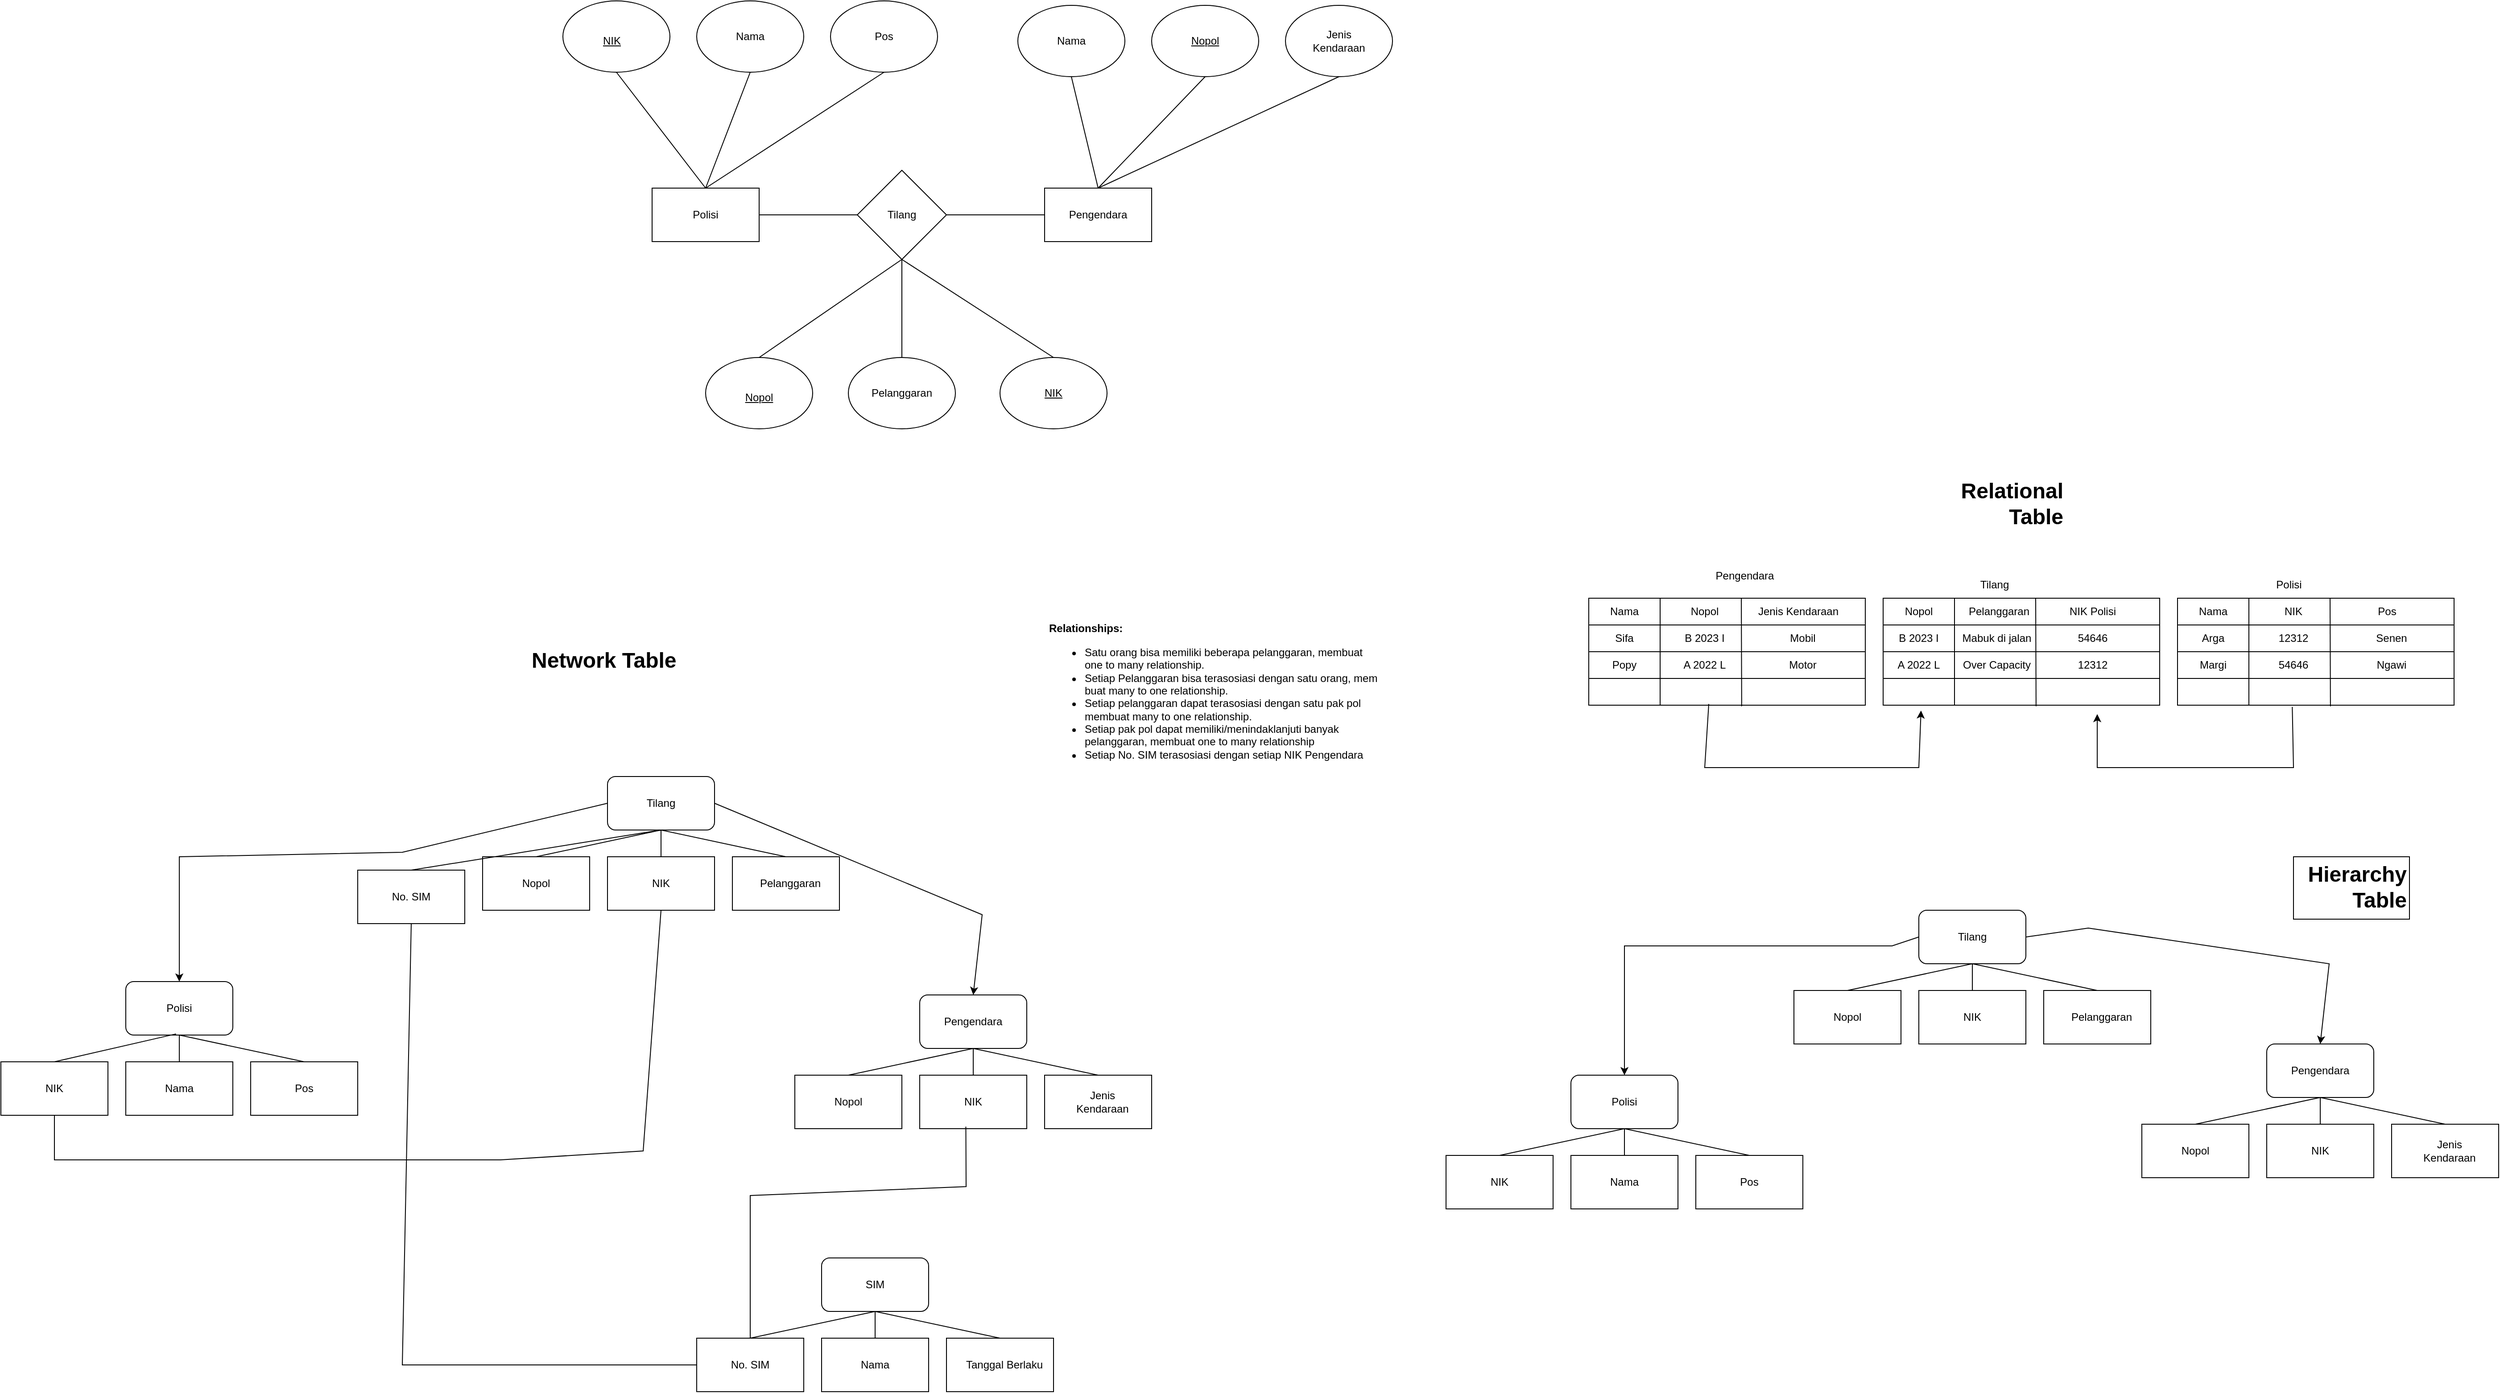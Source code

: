 <mxfile version="22.0.4" type="github">
  <diagram name="Page-1" id="deI8cIsVGPuwpktytS3C">
    <mxGraphModel dx="4314" dy="2038" grid="1" gridSize="10" guides="1" tooltips="1" connect="1" arrows="1" fold="1" page="1" pageScale="1" pageWidth="850" pageHeight="1100" background="none" math="0" shadow="0">
      <root>
        <mxCell id="0" />
        <mxCell id="1" parent="0" />
        <mxCell id="gcWcO--mH8Zoym0CiwBI-6" value="" style="rounded=0;whiteSpace=wrap;html=1;" parent="1" vertex="1">
          <mxGeometry x="-330" y="50" width="310" height="120" as="geometry" />
        </mxCell>
        <mxCell id="gcWcO--mH8Zoym0CiwBI-7" value="" style="rounded=0;whiteSpace=wrap;html=1;" parent="1" vertex="1">
          <mxGeometry x="-330" y="80" width="310" height="90" as="geometry" />
        </mxCell>
        <mxCell id="gcWcO--mH8Zoym0CiwBI-8" value="Pengendara" style="text;html=1;strokeColor=none;fillColor=none;align=center;verticalAlign=middle;whiteSpace=wrap;rounded=0;" parent="1" vertex="1">
          <mxGeometry x="-190" y="10" width="70" height="30" as="geometry" />
        </mxCell>
        <mxCell id="gcWcO--mH8Zoym0CiwBI-9" value="Tilang" style="text;html=1;strokeColor=none;fillColor=none;align=center;verticalAlign=middle;whiteSpace=wrap;rounded=0;" parent="1" vertex="1">
          <mxGeometry x="90" y="20" width="70" height="30" as="geometry" />
        </mxCell>
        <mxCell id="gcWcO--mH8Zoym0CiwBI-11" value="" style="rounded=0;whiteSpace=wrap;html=1;" parent="1" vertex="1">
          <mxGeometry x="-330" y="110" width="310" height="60" as="geometry" />
        </mxCell>
        <mxCell id="gcWcO--mH8Zoym0CiwBI-12" value="" style="rounded=0;whiteSpace=wrap;html=1;" parent="1" vertex="1">
          <mxGeometry x="-330" y="140" width="310" height="30" as="geometry" />
        </mxCell>
        <mxCell id="gcWcO--mH8Zoym0CiwBI-13" value="Nama" style="text;html=1;strokeColor=none;fillColor=none;align=center;verticalAlign=middle;whiteSpace=wrap;rounded=0;" parent="1" vertex="1">
          <mxGeometry x="-330" y="50" width="80" height="30" as="geometry" />
        </mxCell>
        <mxCell id="gcWcO--mH8Zoym0CiwBI-16" value="Nopol" style="text;html=1;strokeColor=none;fillColor=none;align=center;verticalAlign=middle;whiteSpace=wrap;rounded=0;" parent="1" vertex="1">
          <mxGeometry x="-240" y="50" width="80" height="30" as="geometry" />
        </mxCell>
        <mxCell id="gcWcO--mH8Zoym0CiwBI-17" value="Jenis Kendaraan" style="text;html=1;strokeColor=none;fillColor=none;align=center;verticalAlign=middle;whiteSpace=wrap;rounded=0;" parent="1" vertex="1">
          <mxGeometry x="-150" y="50" width="110" height="30" as="geometry" />
        </mxCell>
        <mxCell id="gcWcO--mH8Zoym0CiwBI-19" value="" style="endArrow=none;html=1;rounded=0;entryX=1;entryY=0;entryDx=0;entryDy=0;" parent="1" target="gcWcO--mH8Zoym0CiwBI-13" edge="1">
          <mxGeometry width="50" height="50" relative="1" as="geometry">
            <mxPoint x="-250" y="170" as="sourcePoint" />
            <mxPoint x="-180" y="110" as="targetPoint" />
          </mxGeometry>
        </mxCell>
        <mxCell id="gcWcO--mH8Zoym0CiwBI-20" value="" style="endArrow=none;html=1;rounded=0;entryX=1;entryY=0;entryDx=0;entryDy=0;exitX=0.553;exitY=1.04;exitDx=0;exitDy=0;exitPerimeter=0;" parent="1" source="gcWcO--mH8Zoym0CiwBI-12" edge="1">
          <mxGeometry width="50" height="50" relative="1" as="geometry">
            <mxPoint x="-161" y="210" as="sourcePoint" />
            <mxPoint x="-159" y="50" as="targetPoint" />
          </mxGeometry>
        </mxCell>
        <mxCell id="gcWcO--mH8Zoym0CiwBI-21" value="Sifa" style="text;html=1;strokeColor=none;fillColor=none;align=center;verticalAlign=middle;whiteSpace=wrap;rounded=0;" parent="1" vertex="1">
          <mxGeometry x="-320" y="80" width="60" height="30" as="geometry" />
        </mxCell>
        <mxCell id="gcWcO--mH8Zoym0CiwBI-22" value="B 2023 I" style="text;html=1;strokeColor=none;fillColor=none;align=center;verticalAlign=middle;whiteSpace=wrap;rounded=0;" parent="1" vertex="1">
          <mxGeometry x="-230" y="80" width="60" height="30" as="geometry" />
        </mxCell>
        <mxCell id="gcWcO--mH8Zoym0CiwBI-23" value="A 2022 L" style="text;html=1;strokeColor=none;fillColor=none;align=center;verticalAlign=middle;whiteSpace=wrap;rounded=0;" parent="1" vertex="1">
          <mxGeometry x="-230" y="110" width="60" height="30" as="geometry" />
        </mxCell>
        <mxCell id="gcWcO--mH8Zoym0CiwBI-24" value="Popy" style="text;html=1;strokeColor=none;fillColor=none;align=center;verticalAlign=middle;whiteSpace=wrap;rounded=0;" parent="1" vertex="1">
          <mxGeometry x="-320" y="110" width="60" height="30" as="geometry" />
        </mxCell>
        <mxCell id="gcWcO--mH8Zoym0CiwBI-25" value="Mobil" style="text;html=1;strokeColor=none;fillColor=none;align=center;verticalAlign=middle;whiteSpace=wrap;rounded=0;" parent="1" vertex="1">
          <mxGeometry x="-120" y="80" width="60" height="30" as="geometry" />
        </mxCell>
        <mxCell id="gcWcO--mH8Zoym0CiwBI-26" value="Motor" style="text;html=1;strokeColor=none;fillColor=none;align=center;verticalAlign=middle;whiteSpace=wrap;rounded=0;" parent="1" vertex="1">
          <mxGeometry x="-120" y="110" width="60" height="30" as="geometry" />
        </mxCell>
        <mxCell id="gcWcO--mH8Zoym0CiwBI-27" value="" style="rounded=0;whiteSpace=wrap;html=1;" parent="1" vertex="1">
          <mxGeometry y="50" width="310" height="120" as="geometry" />
        </mxCell>
        <mxCell id="gcWcO--mH8Zoym0CiwBI-28" value="" style="rounded=0;whiteSpace=wrap;html=1;" parent="1" vertex="1">
          <mxGeometry y="80" width="310" height="90" as="geometry" />
        </mxCell>
        <mxCell id="gcWcO--mH8Zoym0CiwBI-29" value="" style="rounded=0;whiteSpace=wrap;html=1;" parent="1" vertex="1">
          <mxGeometry y="110" width="310" height="60" as="geometry" />
        </mxCell>
        <mxCell id="gcWcO--mH8Zoym0CiwBI-30" value="" style="rounded=0;whiteSpace=wrap;html=1;" parent="1" vertex="1">
          <mxGeometry y="140" width="310" height="30" as="geometry" />
        </mxCell>
        <mxCell id="gcWcO--mH8Zoym0CiwBI-31" value="Nopol" style="text;html=1;strokeColor=none;fillColor=none;align=center;verticalAlign=middle;whiteSpace=wrap;rounded=0;" parent="1" vertex="1">
          <mxGeometry y="50" width="80" height="30" as="geometry" />
        </mxCell>
        <mxCell id="gcWcO--mH8Zoym0CiwBI-32" value="Pelanggaran" style="text;html=1;strokeColor=none;fillColor=none;align=center;verticalAlign=middle;whiteSpace=wrap;rounded=0;" parent="1" vertex="1">
          <mxGeometry x="90" y="50" width="80" height="30" as="geometry" />
        </mxCell>
        <mxCell id="gcWcO--mH8Zoym0CiwBI-33" value="NIK Polisi" style="text;html=1;strokeColor=none;fillColor=none;align=center;verticalAlign=middle;whiteSpace=wrap;rounded=0;" parent="1" vertex="1">
          <mxGeometry x="180" y="50" width="110" height="30" as="geometry" />
        </mxCell>
        <mxCell id="gcWcO--mH8Zoym0CiwBI-34" value="" style="endArrow=none;html=1;rounded=0;entryX=1;entryY=0;entryDx=0;entryDy=0;" parent="1" target="gcWcO--mH8Zoym0CiwBI-31" edge="1">
          <mxGeometry width="50" height="50" relative="1" as="geometry">
            <mxPoint x="80" y="170" as="sourcePoint" />
            <mxPoint x="150" y="110" as="targetPoint" />
          </mxGeometry>
        </mxCell>
        <mxCell id="gcWcO--mH8Zoym0CiwBI-35" value="" style="endArrow=none;html=1;rounded=0;entryX=1;entryY=0;entryDx=0;entryDy=0;exitX=0.553;exitY=1.04;exitDx=0;exitDy=0;exitPerimeter=0;" parent="1" source="gcWcO--mH8Zoym0CiwBI-30" edge="1">
          <mxGeometry width="50" height="50" relative="1" as="geometry">
            <mxPoint x="169" y="210" as="sourcePoint" />
            <mxPoint x="171" y="50" as="targetPoint" />
          </mxGeometry>
        </mxCell>
        <mxCell id="gcWcO--mH8Zoym0CiwBI-43" value="Polisi" style="text;html=1;strokeColor=none;fillColor=none;align=center;verticalAlign=middle;whiteSpace=wrap;rounded=0;" parent="1" vertex="1">
          <mxGeometry x="420" y="20" width="70" height="30" as="geometry" />
        </mxCell>
        <mxCell id="gcWcO--mH8Zoym0CiwBI-44" value="" style="rounded=0;whiteSpace=wrap;html=1;" parent="1" vertex="1">
          <mxGeometry x="330" y="50" width="310" height="120" as="geometry" />
        </mxCell>
        <mxCell id="gcWcO--mH8Zoym0CiwBI-45" value="" style="rounded=0;whiteSpace=wrap;html=1;" parent="1" vertex="1">
          <mxGeometry x="330" y="80" width="310" height="90" as="geometry" />
        </mxCell>
        <mxCell id="gcWcO--mH8Zoym0CiwBI-46" value="" style="rounded=0;whiteSpace=wrap;html=1;" parent="1" vertex="1">
          <mxGeometry x="330" y="110" width="310" height="60" as="geometry" />
        </mxCell>
        <mxCell id="gcWcO--mH8Zoym0CiwBI-47" value="" style="rounded=0;whiteSpace=wrap;html=1;" parent="1" vertex="1">
          <mxGeometry x="330" y="140" width="310" height="30" as="geometry" />
        </mxCell>
        <mxCell id="gcWcO--mH8Zoym0CiwBI-48" value="Nama" style="text;html=1;strokeColor=none;fillColor=none;align=center;verticalAlign=middle;whiteSpace=wrap;rounded=0;" parent="1" vertex="1">
          <mxGeometry x="330" y="50" width="80" height="30" as="geometry" />
        </mxCell>
        <mxCell id="gcWcO--mH8Zoym0CiwBI-49" value="NIK" style="text;html=1;strokeColor=none;fillColor=none;align=center;verticalAlign=middle;whiteSpace=wrap;rounded=0;" parent="1" vertex="1">
          <mxGeometry x="420" y="50" width="80" height="30" as="geometry" />
        </mxCell>
        <mxCell id="gcWcO--mH8Zoym0CiwBI-50" value="Pos" style="text;html=1;strokeColor=none;fillColor=none;align=center;verticalAlign=middle;whiteSpace=wrap;rounded=0;" parent="1" vertex="1">
          <mxGeometry x="510" y="50" width="110" height="30" as="geometry" />
        </mxCell>
        <mxCell id="gcWcO--mH8Zoym0CiwBI-51" value="" style="endArrow=none;html=1;rounded=0;entryX=1;entryY=0;entryDx=0;entryDy=0;" parent="1" target="gcWcO--mH8Zoym0CiwBI-48" edge="1">
          <mxGeometry width="50" height="50" relative="1" as="geometry">
            <mxPoint x="410" y="170" as="sourcePoint" />
            <mxPoint x="480" y="110" as="targetPoint" />
          </mxGeometry>
        </mxCell>
        <mxCell id="gcWcO--mH8Zoym0CiwBI-52" value="" style="endArrow=none;html=1;rounded=0;entryX=1;entryY=0;entryDx=0;entryDy=0;exitX=0.553;exitY=1.04;exitDx=0;exitDy=0;exitPerimeter=0;" parent="1" source="gcWcO--mH8Zoym0CiwBI-47" edge="1">
          <mxGeometry width="50" height="50" relative="1" as="geometry">
            <mxPoint x="499" y="210" as="sourcePoint" />
            <mxPoint x="501" y="50" as="targetPoint" />
          </mxGeometry>
        </mxCell>
        <mxCell id="gcWcO--mH8Zoym0CiwBI-53" value="Arga" style="text;html=1;strokeColor=none;fillColor=none;align=center;verticalAlign=middle;whiteSpace=wrap;rounded=0;" parent="1" vertex="1">
          <mxGeometry x="340" y="80" width="60" height="30" as="geometry" />
        </mxCell>
        <mxCell id="gcWcO--mH8Zoym0CiwBI-54" value="12312" style="text;html=1;strokeColor=none;fillColor=none;align=center;verticalAlign=middle;whiteSpace=wrap;rounded=0;" parent="1" vertex="1">
          <mxGeometry x="430" y="80" width="60" height="30" as="geometry" />
        </mxCell>
        <mxCell id="gcWcO--mH8Zoym0CiwBI-55" value="54646" style="text;html=1;strokeColor=none;fillColor=none;align=center;verticalAlign=middle;whiteSpace=wrap;rounded=0;" parent="1" vertex="1">
          <mxGeometry x="205" y="80" width="60" height="30" as="geometry" />
        </mxCell>
        <mxCell id="gcWcO--mH8Zoym0CiwBI-56" value="Margi" style="text;html=1;strokeColor=none;fillColor=none;align=center;verticalAlign=middle;whiteSpace=wrap;rounded=0;" parent="1" vertex="1">
          <mxGeometry x="340" y="110" width="60" height="30" as="geometry" />
        </mxCell>
        <mxCell id="gcWcO--mH8Zoym0CiwBI-57" value="Senen" style="text;html=1;strokeColor=none;fillColor=none;align=center;verticalAlign=middle;whiteSpace=wrap;rounded=0;" parent="1" vertex="1">
          <mxGeometry x="540" y="80" width="60" height="30" as="geometry" />
        </mxCell>
        <mxCell id="gcWcO--mH8Zoym0CiwBI-58" value="Ngawi" style="text;html=1;strokeColor=none;fillColor=none;align=center;verticalAlign=middle;whiteSpace=wrap;rounded=0;" parent="1" vertex="1">
          <mxGeometry x="540" y="110" width="60" height="30" as="geometry" />
        </mxCell>
        <mxCell id="gcWcO--mH8Zoym0CiwBI-61" value="B 2023 I" style="text;html=1;strokeColor=none;fillColor=none;align=center;verticalAlign=middle;whiteSpace=wrap;rounded=0;" parent="1" vertex="1">
          <mxGeometry x="10" y="80" width="60" height="30" as="geometry" />
        </mxCell>
        <mxCell id="gcWcO--mH8Zoym0CiwBI-63" value="Mabuk di jalan" style="text;html=1;strokeColor=none;fillColor=none;align=center;verticalAlign=middle;whiteSpace=wrap;rounded=0;" parent="1" vertex="1">
          <mxGeometry x="85" y="80" width="85" height="30" as="geometry" />
        </mxCell>
        <mxCell id="gcWcO--mH8Zoym0CiwBI-65" value="A 2022 L" style="text;html=1;strokeColor=none;fillColor=none;align=center;verticalAlign=middle;whiteSpace=wrap;rounded=0;" parent="1" vertex="1">
          <mxGeometry x="10" y="110" width="60" height="30" as="geometry" />
        </mxCell>
        <mxCell id="gcWcO--mH8Zoym0CiwBI-66" value="54646" style="text;html=1;strokeColor=none;fillColor=none;align=center;verticalAlign=middle;whiteSpace=wrap;rounded=0;" parent="1" vertex="1">
          <mxGeometry x="430" y="110" width="60" height="30" as="geometry" />
        </mxCell>
        <mxCell id="gcWcO--mH8Zoym0CiwBI-67" value="12312" style="text;html=1;strokeColor=none;fillColor=none;align=center;verticalAlign=middle;whiteSpace=wrap;rounded=0;" parent="1" vertex="1">
          <mxGeometry x="205" y="110" width="60" height="30" as="geometry" />
        </mxCell>
        <mxCell id="gcWcO--mH8Zoym0CiwBI-68" value="Over Capacity" style="text;html=1;strokeColor=none;fillColor=none;align=center;verticalAlign=middle;whiteSpace=wrap;rounded=0;" parent="1" vertex="1">
          <mxGeometry x="85" y="110" width="85" height="30" as="geometry" />
        </mxCell>
        <mxCell id="gcWcO--mH8Zoym0CiwBI-70" value="" style="endArrow=classic;html=1;rounded=0;exitX=0.434;exitY=0.954;exitDx=0;exitDy=0;exitPerimeter=0;entryX=0.137;entryY=1.2;entryDx=0;entryDy=0;entryPerimeter=0;" parent="1" source="gcWcO--mH8Zoym0CiwBI-12" target="gcWcO--mH8Zoym0CiwBI-30" edge="1">
          <mxGeometry width="50" height="50" relative="1" as="geometry">
            <mxPoint x="-210" y="190" as="sourcePoint" />
            <mxPoint x="40" y="190" as="targetPoint" />
            <Array as="points">
              <mxPoint x="-200" y="240" />
              <mxPoint x="40" y="240" />
            </Array>
          </mxGeometry>
        </mxCell>
        <mxCell id="gcWcO--mH8Zoym0CiwBI-71" value="" style="endArrow=classic;html=1;rounded=0;exitX=0.415;exitY=1.062;exitDx=0;exitDy=0;exitPerimeter=0;" parent="1" source="gcWcO--mH8Zoym0CiwBI-47" edge="1">
          <mxGeometry width="50" height="50" relative="1" as="geometry">
            <mxPoint x="460" y="190" as="sourcePoint" />
            <mxPoint x="240" y="180" as="targetPoint" />
            <Array as="points">
              <mxPoint x="460" y="240" />
              <mxPoint x="360" y="240" />
              <mxPoint x="240" y="240" />
            </Array>
          </mxGeometry>
        </mxCell>
        <mxCell id="gcWcO--mH8Zoym0CiwBI-72" value="" style="rounded=1;whiteSpace=wrap;html=1;" parent="1" vertex="1">
          <mxGeometry x="-350" y="585" width="120" height="60" as="geometry" />
        </mxCell>
        <mxCell id="gcWcO--mH8Zoym0CiwBI-73" value="Polisi" style="text;html=1;strokeColor=none;fillColor=none;align=center;verticalAlign=middle;whiteSpace=wrap;rounded=0;" parent="1" vertex="1">
          <mxGeometry x="-320" y="600" width="60" height="30" as="geometry" />
        </mxCell>
        <mxCell id="gcWcO--mH8Zoym0CiwBI-75" value="" style="rounded=0;whiteSpace=wrap;html=1;" parent="1" vertex="1">
          <mxGeometry x="-350" y="675" width="120" height="60" as="geometry" />
        </mxCell>
        <mxCell id="gcWcO--mH8Zoym0CiwBI-76" value="Nama" style="text;html=1;strokeColor=none;fillColor=none;align=center;verticalAlign=middle;whiteSpace=wrap;rounded=0;" parent="1" vertex="1">
          <mxGeometry x="-320" y="690" width="60" height="30" as="geometry" />
        </mxCell>
        <mxCell id="gcWcO--mH8Zoym0CiwBI-77" value="" style="rounded=0;whiteSpace=wrap;html=1;" parent="1" vertex="1">
          <mxGeometry x="-490" y="675" width="120" height="60" as="geometry" />
        </mxCell>
        <mxCell id="gcWcO--mH8Zoym0CiwBI-78" value="NIK" style="text;html=1;strokeColor=none;fillColor=none;align=center;verticalAlign=middle;whiteSpace=wrap;rounded=0;" parent="1" vertex="1">
          <mxGeometry x="-460" y="690" width="60" height="30" as="geometry" />
        </mxCell>
        <mxCell id="gcWcO--mH8Zoym0CiwBI-83" value="" style="rounded=0;whiteSpace=wrap;html=1;" parent="1" vertex="1">
          <mxGeometry x="-210" y="675" width="120" height="60" as="geometry" />
        </mxCell>
        <mxCell id="gcWcO--mH8Zoym0CiwBI-84" value="Pos" style="text;html=1;strokeColor=none;fillColor=none;align=center;verticalAlign=middle;whiteSpace=wrap;rounded=0;" parent="1" vertex="1">
          <mxGeometry x="-180" y="690" width="60" height="30" as="geometry" />
        </mxCell>
        <mxCell id="gcWcO--mH8Zoym0CiwBI-93" value="" style="rounded=1;whiteSpace=wrap;html=1;" parent="1" vertex="1">
          <mxGeometry x="430" y="550" width="120" height="60" as="geometry" />
        </mxCell>
        <mxCell id="gcWcO--mH8Zoym0CiwBI-94" value="Pengendara" style="text;html=1;strokeColor=none;fillColor=none;align=center;verticalAlign=middle;whiteSpace=wrap;rounded=0;" parent="1" vertex="1">
          <mxGeometry x="460" y="565" width="60" height="30" as="geometry" />
        </mxCell>
        <mxCell id="gcWcO--mH8Zoym0CiwBI-95" value="" style="rounded=0;whiteSpace=wrap;html=1;" parent="1" vertex="1">
          <mxGeometry x="430" y="640" width="120" height="60" as="geometry" />
        </mxCell>
        <mxCell id="gcWcO--mH8Zoym0CiwBI-96" value="NIK" style="text;html=1;strokeColor=none;fillColor=none;align=center;verticalAlign=middle;whiteSpace=wrap;rounded=0;" parent="1" vertex="1">
          <mxGeometry x="460" y="655" width="60" height="30" as="geometry" />
        </mxCell>
        <mxCell id="gcWcO--mH8Zoym0CiwBI-97" value="" style="rounded=0;whiteSpace=wrap;html=1;" parent="1" vertex="1">
          <mxGeometry x="290" y="640" width="120" height="60" as="geometry" />
        </mxCell>
        <mxCell id="gcWcO--mH8Zoym0CiwBI-98" value="Nopol" style="text;html=1;strokeColor=none;fillColor=none;align=center;verticalAlign=middle;whiteSpace=wrap;rounded=0;" parent="1" vertex="1">
          <mxGeometry x="320" y="655" width="60" height="30" as="geometry" />
        </mxCell>
        <mxCell id="gcWcO--mH8Zoym0CiwBI-99" value="" style="rounded=0;whiteSpace=wrap;html=1;" parent="1" vertex="1">
          <mxGeometry x="570" y="640" width="120" height="60" as="geometry" />
        </mxCell>
        <mxCell id="gcWcO--mH8Zoym0CiwBI-100" value="Jenis Kendaraan" style="text;html=1;strokeColor=none;fillColor=none;align=center;verticalAlign=middle;whiteSpace=wrap;rounded=0;" parent="1" vertex="1">
          <mxGeometry x="600" y="655" width="70" height="30" as="geometry" />
        </mxCell>
        <mxCell id="gcWcO--mH8Zoym0CiwBI-101" value="" style="rounded=1;whiteSpace=wrap;html=1;" parent="1" vertex="1">
          <mxGeometry x="40" y="400" width="120" height="60" as="geometry" />
        </mxCell>
        <mxCell id="gcWcO--mH8Zoym0CiwBI-102" value="Tilang" style="text;html=1;strokeColor=none;fillColor=none;align=center;verticalAlign=middle;whiteSpace=wrap;rounded=0;" parent="1" vertex="1">
          <mxGeometry x="70" y="415" width="60" height="30" as="geometry" />
        </mxCell>
        <mxCell id="gcWcO--mH8Zoym0CiwBI-103" value="" style="rounded=0;whiteSpace=wrap;html=1;" parent="1" vertex="1">
          <mxGeometry x="40" y="490" width="120" height="60" as="geometry" />
        </mxCell>
        <mxCell id="gcWcO--mH8Zoym0CiwBI-104" value="NIK" style="text;html=1;strokeColor=none;fillColor=none;align=center;verticalAlign=middle;whiteSpace=wrap;rounded=0;" parent="1" vertex="1">
          <mxGeometry x="70" y="505" width="60" height="30" as="geometry" />
        </mxCell>
        <mxCell id="gcWcO--mH8Zoym0CiwBI-105" value="" style="rounded=0;whiteSpace=wrap;html=1;" parent="1" vertex="1">
          <mxGeometry x="-100" y="490" width="120" height="60" as="geometry" />
        </mxCell>
        <mxCell id="gcWcO--mH8Zoym0CiwBI-106" value="Nopol" style="text;html=1;strokeColor=none;fillColor=none;align=center;verticalAlign=middle;whiteSpace=wrap;rounded=0;" parent="1" vertex="1">
          <mxGeometry x="-70" y="505" width="60" height="30" as="geometry" />
        </mxCell>
        <mxCell id="gcWcO--mH8Zoym0CiwBI-107" value="" style="rounded=0;whiteSpace=wrap;html=1;" parent="1" vertex="1">
          <mxGeometry x="180" y="490" width="120" height="60" as="geometry" />
        </mxCell>
        <mxCell id="gcWcO--mH8Zoym0CiwBI-108" value="Pelanggaran" style="text;html=1;strokeColor=none;fillColor=none;align=center;verticalAlign=middle;whiteSpace=wrap;rounded=0;" parent="1" vertex="1">
          <mxGeometry x="210" y="505" width="70" height="30" as="geometry" />
        </mxCell>
        <mxCell id="gcWcO--mH8Zoym0CiwBI-109" value="" style="endArrow=classic;html=1;rounded=0;exitX=0;exitY=0.5;exitDx=0;exitDy=0;entryX=0.5;entryY=0;entryDx=0;entryDy=0;" parent="1" source="gcWcO--mH8Zoym0CiwBI-101" target="gcWcO--mH8Zoym0CiwBI-72" edge="1">
          <mxGeometry width="50" height="50" relative="1" as="geometry">
            <mxPoint x="-170" y="455" as="sourcePoint" />
            <mxPoint x="-270" y="645" as="targetPoint" />
            <Array as="points">
              <mxPoint x="10" y="440" />
              <mxPoint x="-210" y="440" />
              <mxPoint x="-290" y="440" />
              <mxPoint x="-290" y="510" />
            </Array>
          </mxGeometry>
        </mxCell>
        <mxCell id="gcWcO--mH8Zoym0CiwBI-110" value="" style="endArrow=classic;html=1;rounded=0;entryX=0.5;entryY=0;entryDx=0;entryDy=0;exitX=1;exitY=0.5;exitDx=0;exitDy=0;" parent="1" source="gcWcO--mH8Zoym0CiwBI-101" target="gcWcO--mH8Zoym0CiwBI-93" edge="1">
          <mxGeometry width="50" height="50" relative="1" as="geometry">
            <mxPoint x="220" y="390" as="sourcePoint" />
            <mxPoint x="-210" y="540" as="targetPoint" />
            <Array as="points">
              <mxPoint x="230" y="420" />
              <mxPoint x="500" y="460" />
            </Array>
          </mxGeometry>
        </mxCell>
        <mxCell id="gcWcO--mH8Zoym0CiwBI-111" value="" style="endArrow=none;html=1;rounded=0;exitX=0.5;exitY=0;exitDx=0;exitDy=0;" parent="1" source="gcWcO--mH8Zoym0CiwBI-103" edge="1">
          <mxGeometry width="50" height="50" relative="1" as="geometry">
            <mxPoint x="50" y="510" as="sourcePoint" />
            <mxPoint x="100" y="460" as="targetPoint" />
          </mxGeometry>
        </mxCell>
        <mxCell id="gcWcO--mH8Zoym0CiwBI-112" value="" style="endArrow=none;html=1;rounded=0;exitX=0.5;exitY=0;exitDx=0;exitDy=0;entryX=0.5;entryY=1;entryDx=0;entryDy=0;" parent="1" source="gcWcO--mH8Zoym0CiwBI-107" target="gcWcO--mH8Zoym0CiwBI-101" edge="1">
          <mxGeometry width="50" height="50" relative="1" as="geometry">
            <mxPoint x="110" y="500" as="sourcePoint" />
            <mxPoint x="110" y="470" as="targetPoint" />
          </mxGeometry>
        </mxCell>
        <mxCell id="gcWcO--mH8Zoym0CiwBI-114" value="" style="endArrow=none;html=1;rounded=0;exitX=0.5;exitY=1;exitDx=0;exitDy=0;entryX=0.5;entryY=0;entryDx=0;entryDy=0;" parent="1" source="gcWcO--mH8Zoym0CiwBI-101" target="gcWcO--mH8Zoym0CiwBI-105" edge="1">
          <mxGeometry width="50" height="50" relative="1" as="geometry">
            <mxPoint x="80" y="475" as="sourcePoint" />
            <mxPoint x="-60" y="445" as="targetPoint" />
          </mxGeometry>
        </mxCell>
        <mxCell id="gcWcO--mH8Zoym0CiwBI-115" value="" style="endArrow=none;html=1;rounded=0;exitX=0.5;exitY=0;exitDx=0;exitDy=0;entryX=0.5;entryY=1;entryDx=0;entryDy=0;" parent="1" source="gcWcO--mH8Zoym0CiwBI-95" target="gcWcO--mH8Zoym0CiwBI-93" edge="1">
          <mxGeometry width="50" height="50" relative="1" as="geometry">
            <mxPoint x="450" y="550" as="sourcePoint" />
            <mxPoint x="500" y="500" as="targetPoint" />
          </mxGeometry>
        </mxCell>
        <mxCell id="gcWcO--mH8Zoym0CiwBI-116" value="" style="endArrow=none;html=1;rounded=0;exitX=0.5;exitY=0;exitDx=0;exitDy=0;entryX=0.5;entryY=1;entryDx=0;entryDy=0;" parent="1" source="gcWcO--mH8Zoym0CiwBI-99" target="gcWcO--mH8Zoym0CiwBI-93" edge="1">
          <mxGeometry width="50" height="50" relative="1" as="geometry">
            <mxPoint x="500" y="650" as="sourcePoint" />
            <mxPoint x="500" y="620" as="targetPoint" />
          </mxGeometry>
        </mxCell>
        <mxCell id="gcWcO--mH8Zoym0CiwBI-117" value="" style="endArrow=none;html=1;rounded=0;exitX=0.5;exitY=0;exitDx=0;exitDy=0;entryX=0.5;entryY=1;entryDx=0;entryDy=0;" parent="1" source="gcWcO--mH8Zoym0CiwBI-97" target="gcWcO--mH8Zoym0CiwBI-93" edge="1">
          <mxGeometry width="50" height="50" relative="1" as="geometry">
            <mxPoint x="640" y="650" as="sourcePoint" />
            <mxPoint x="500" y="620" as="targetPoint" />
          </mxGeometry>
        </mxCell>
        <mxCell id="ExICZhdCPtHoYIs1jdeK-1" value="" style="rounded=1;whiteSpace=wrap;html=1;" parent="1" vertex="1">
          <mxGeometry x="-1970" y="480" width="120" height="60" as="geometry" />
        </mxCell>
        <mxCell id="ExICZhdCPtHoYIs1jdeK-2" value="Polisi" style="text;html=1;strokeColor=none;fillColor=none;align=center;verticalAlign=middle;whiteSpace=wrap;rounded=0;" parent="1" vertex="1">
          <mxGeometry x="-1940" y="495" width="60" height="30" as="geometry" />
        </mxCell>
        <mxCell id="ExICZhdCPtHoYIs1jdeK-3" value="" style="rounded=0;whiteSpace=wrap;html=1;" parent="1" vertex="1">
          <mxGeometry x="-1970" y="570" width="120" height="60" as="geometry" />
        </mxCell>
        <mxCell id="ExICZhdCPtHoYIs1jdeK-4" value="Nama" style="text;html=1;strokeColor=none;fillColor=none;align=center;verticalAlign=middle;whiteSpace=wrap;rounded=0;" parent="1" vertex="1">
          <mxGeometry x="-1940" y="585" width="60" height="30" as="geometry" />
        </mxCell>
        <mxCell id="ExICZhdCPtHoYIs1jdeK-5" value="" style="rounded=0;whiteSpace=wrap;html=1;" parent="1" vertex="1">
          <mxGeometry x="-2110" y="570" width="120" height="60" as="geometry" />
        </mxCell>
        <mxCell id="ExICZhdCPtHoYIs1jdeK-6" value="NIK" style="text;html=1;strokeColor=none;fillColor=none;align=center;verticalAlign=middle;whiteSpace=wrap;rounded=0;" parent="1" vertex="1">
          <mxGeometry x="-2080" y="585" width="60" height="30" as="geometry" />
        </mxCell>
        <mxCell id="ExICZhdCPtHoYIs1jdeK-7" value="" style="rounded=0;whiteSpace=wrap;html=1;" parent="1" vertex="1">
          <mxGeometry x="-1830" y="570" width="120" height="60" as="geometry" />
        </mxCell>
        <mxCell id="ExICZhdCPtHoYIs1jdeK-8" value="Pos" style="text;html=1;strokeColor=none;fillColor=none;align=center;verticalAlign=middle;whiteSpace=wrap;rounded=0;" parent="1" vertex="1">
          <mxGeometry x="-1800" y="585" width="60" height="30" as="geometry" />
        </mxCell>
        <mxCell id="ExICZhdCPtHoYIs1jdeK-9" value="" style="rounded=1;whiteSpace=wrap;html=1;" parent="1" vertex="1">
          <mxGeometry x="-1080" y="495" width="120" height="60" as="geometry" />
        </mxCell>
        <mxCell id="ExICZhdCPtHoYIs1jdeK-10" value="Pengendara" style="text;html=1;strokeColor=none;fillColor=none;align=center;verticalAlign=middle;whiteSpace=wrap;rounded=0;" parent="1" vertex="1">
          <mxGeometry x="-1050" y="510" width="60" height="30" as="geometry" />
        </mxCell>
        <mxCell id="ExICZhdCPtHoYIs1jdeK-11" value="" style="rounded=0;whiteSpace=wrap;html=1;" parent="1" vertex="1">
          <mxGeometry x="-1080" y="585" width="120" height="60" as="geometry" />
        </mxCell>
        <mxCell id="ExICZhdCPtHoYIs1jdeK-12" value="NIK" style="text;html=1;strokeColor=none;fillColor=none;align=center;verticalAlign=middle;whiteSpace=wrap;rounded=0;" parent="1" vertex="1">
          <mxGeometry x="-1050" y="600" width="60" height="30" as="geometry" />
        </mxCell>
        <mxCell id="ExICZhdCPtHoYIs1jdeK-13" value="" style="rounded=0;whiteSpace=wrap;html=1;" parent="1" vertex="1">
          <mxGeometry x="-1220" y="585" width="120" height="60" as="geometry" />
        </mxCell>
        <mxCell id="ExICZhdCPtHoYIs1jdeK-14" value="Nopol" style="text;html=1;strokeColor=none;fillColor=none;align=center;verticalAlign=middle;whiteSpace=wrap;rounded=0;" parent="1" vertex="1">
          <mxGeometry x="-1190" y="600" width="60" height="30" as="geometry" />
        </mxCell>
        <mxCell id="ExICZhdCPtHoYIs1jdeK-15" value="" style="rounded=0;whiteSpace=wrap;html=1;" parent="1" vertex="1">
          <mxGeometry x="-940" y="585" width="120" height="60" as="geometry" />
        </mxCell>
        <mxCell id="ExICZhdCPtHoYIs1jdeK-16" value="Jenis Kendaraan" style="text;html=1;strokeColor=none;fillColor=none;align=center;verticalAlign=middle;whiteSpace=wrap;rounded=0;" parent="1" vertex="1">
          <mxGeometry x="-910" y="600" width="70" height="30" as="geometry" />
        </mxCell>
        <mxCell id="ExICZhdCPtHoYIs1jdeK-17" value="" style="rounded=1;whiteSpace=wrap;html=1;" parent="1" vertex="1">
          <mxGeometry x="-1430" y="250" width="120" height="60" as="geometry" />
        </mxCell>
        <mxCell id="ExICZhdCPtHoYIs1jdeK-18" value="Tilang" style="text;html=1;strokeColor=none;fillColor=none;align=center;verticalAlign=middle;whiteSpace=wrap;rounded=0;" parent="1" vertex="1">
          <mxGeometry x="-1400" y="265" width="60" height="30" as="geometry" />
        </mxCell>
        <mxCell id="ExICZhdCPtHoYIs1jdeK-19" value="" style="rounded=0;whiteSpace=wrap;html=1;" parent="1" vertex="1">
          <mxGeometry x="-1430" y="340" width="120" height="60" as="geometry" />
        </mxCell>
        <mxCell id="ExICZhdCPtHoYIs1jdeK-20" value="NIK" style="text;html=1;strokeColor=none;fillColor=none;align=center;verticalAlign=middle;whiteSpace=wrap;rounded=0;" parent="1" vertex="1">
          <mxGeometry x="-1400" y="355" width="60" height="30" as="geometry" />
        </mxCell>
        <mxCell id="ExICZhdCPtHoYIs1jdeK-21" value="" style="rounded=0;whiteSpace=wrap;html=1;" parent="1" vertex="1">
          <mxGeometry x="-1570" y="340" width="120" height="60" as="geometry" />
        </mxCell>
        <mxCell id="ExICZhdCPtHoYIs1jdeK-22" value="Nopol" style="text;html=1;strokeColor=none;fillColor=none;align=center;verticalAlign=middle;whiteSpace=wrap;rounded=0;" parent="1" vertex="1">
          <mxGeometry x="-1540" y="355" width="60" height="30" as="geometry" />
        </mxCell>
        <mxCell id="ExICZhdCPtHoYIs1jdeK-23" value="" style="rounded=0;whiteSpace=wrap;html=1;" parent="1" vertex="1">
          <mxGeometry x="-1290" y="340" width="120" height="60" as="geometry" />
        </mxCell>
        <mxCell id="ExICZhdCPtHoYIs1jdeK-24" value="Pelanggaran" style="text;html=1;strokeColor=none;fillColor=none;align=center;verticalAlign=middle;whiteSpace=wrap;rounded=0;" parent="1" vertex="1">
          <mxGeometry x="-1260" y="355" width="70" height="30" as="geometry" />
        </mxCell>
        <mxCell id="ExICZhdCPtHoYIs1jdeK-25" value="" style="endArrow=classic;html=1;rounded=0;exitX=0;exitY=0.5;exitDx=0;exitDy=0;entryX=0.5;entryY=0;entryDx=0;entryDy=0;" parent="1" source="ExICZhdCPtHoYIs1jdeK-17" target="ExICZhdCPtHoYIs1jdeK-1" edge="1">
          <mxGeometry width="50" height="50" relative="1" as="geometry">
            <mxPoint x="-1570" y="300" as="sourcePoint" />
            <mxPoint x="-1740" y="430" as="targetPoint" />
            <Array as="points">
              <mxPoint x="-1660" y="335" />
              <mxPoint x="-1910" y="340" />
            </Array>
          </mxGeometry>
        </mxCell>
        <mxCell id="ExICZhdCPtHoYIs1jdeK-26" value="" style="endArrow=classic;html=1;rounded=0;entryX=0.5;entryY=0;entryDx=0;entryDy=0;exitX=1;exitY=0.5;exitDx=0;exitDy=0;" parent="1" source="ExICZhdCPtHoYIs1jdeK-17" target="ExICZhdCPtHoYIs1jdeK-9" edge="1">
          <mxGeometry width="50" height="50" relative="1" as="geometry">
            <mxPoint x="-1190" y="270" as="sourcePoint" />
            <mxPoint x="-1720" y="485" as="targetPoint" />
            <Array as="points">
              <mxPoint x="-1010" y="405" />
            </Array>
          </mxGeometry>
        </mxCell>
        <mxCell id="ExICZhdCPtHoYIs1jdeK-27" value="" style="endArrow=none;html=1;rounded=0;exitX=0.5;exitY=0;exitDx=0;exitDy=0;" parent="1" source="ExICZhdCPtHoYIs1jdeK-19" edge="1">
          <mxGeometry width="50" height="50" relative="1" as="geometry">
            <mxPoint x="-1420" y="360" as="sourcePoint" />
            <mxPoint x="-1370" y="310" as="targetPoint" />
          </mxGeometry>
        </mxCell>
        <mxCell id="ExICZhdCPtHoYIs1jdeK-28" value="" style="endArrow=none;html=1;rounded=0;exitX=0.5;exitY=0;exitDx=0;exitDy=0;entryX=0.5;entryY=1;entryDx=0;entryDy=0;" parent="1" source="ExICZhdCPtHoYIs1jdeK-23" target="ExICZhdCPtHoYIs1jdeK-17" edge="1">
          <mxGeometry width="50" height="50" relative="1" as="geometry">
            <mxPoint x="-1360" y="350" as="sourcePoint" />
            <mxPoint x="-1360" y="320" as="targetPoint" />
          </mxGeometry>
        </mxCell>
        <mxCell id="ExICZhdCPtHoYIs1jdeK-29" value="" style="endArrow=none;html=1;rounded=0;exitX=0.5;exitY=1;exitDx=0;exitDy=0;entryX=0.5;entryY=0;entryDx=0;entryDy=0;" parent="1" source="ExICZhdCPtHoYIs1jdeK-17" target="ExICZhdCPtHoYIs1jdeK-21" edge="1">
          <mxGeometry width="50" height="50" relative="1" as="geometry">
            <mxPoint x="-1390" y="325" as="sourcePoint" />
            <mxPoint x="-1530" y="295" as="targetPoint" />
          </mxGeometry>
        </mxCell>
        <mxCell id="ExICZhdCPtHoYIs1jdeK-30" value="" style="endArrow=none;html=1;rounded=0;exitX=0.5;exitY=0;exitDx=0;exitDy=0;entryX=0.5;entryY=1;entryDx=0;entryDy=0;" parent="1" source="ExICZhdCPtHoYIs1jdeK-11" target="ExICZhdCPtHoYIs1jdeK-9" edge="1">
          <mxGeometry width="50" height="50" relative="1" as="geometry">
            <mxPoint x="-1060" y="495" as="sourcePoint" />
            <mxPoint x="-1010" y="445" as="targetPoint" />
          </mxGeometry>
        </mxCell>
        <mxCell id="ExICZhdCPtHoYIs1jdeK-31" value="" style="endArrow=none;html=1;rounded=0;exitX=0.5;exitY=0;exitDx=0;exitDy=0;entryX=0.5;entryY=1;entryDx=0;entryDy=0;" parent="1" source="ExICZhdCPtHoYIs1jdeK-15" target="ExICZhdCPtHoYIs1jdeK-9" edge="1">
          <mxGeometry width="50" height="50" relative="1" as="geometry">
            <mxPoint x="-1010" y="595" as="sourcePoint" />
            <mxPoint x="-1010" y="565" as="targetPoint" />
          </mxGeometry>
        </mxCell>
        <mxCell id="ExICZhdCPtHoYIs1jdeK-32" value="" style="endArrow=none;html=1;rounded=0;exitX=0.5;exitY=0;exitDx=0;exitDy=0;entryX=0.5;entryY=1;entryDx=0;entryDy=0;" parent="1" source="ExICZhdCPtHoYIs1jdeK-13" target="ExICZhdCPtHoYIs1jdeK-9" edge="1">
          <mxGeometry width="50" height="50" relative="1" as="geometry">
            <mxPoint x="-870" y="595" as="sourcePoint" />
            <mxPoint x="-1010" y="565" as="targetPoint" />
          </mxGeometry>
        </mxCell>
        <mxCell id="ExICZhdCPtHoYIs1jdeK-35" value="" style="endArrow=none;html=1;rounded=0;entryX=0.5;entryY=1;entryDx=0;entryDy=0;exitX=0.5;exitY=0;exitDx=0;exitDy=0;" parent="1" source="ExICZhdCPtHoYIs1jdeK-3" target="ExICZhdCPtHoYIs1jdeK-1" edge="1">
          <mxGeometry width="50" height="50" relative="1" as="geometry">
            <mxPoint x="-2060" y="735" as="sourcePoint" />
            <mxPoint x="-2010" y="685" as="targetPoint" />
          </mxGeometry>
        </mxCell>
        <mxCell id="ExICZhdCPtHoYIs1jdeK-36" value="" style="endArrow=none;html=1;rounded=0;entryX=0.5;entryY=1;entryDx=0;entryDy=0;exitX=0.5;exitY=0;exitDx=0;exitDy=0;" parent="1" source="ExICZhdCPtHoYIs1jdeK-7" target="ExICZhdCPtHoYIs1jdeK-1" edge="1">
          <mxGeometry width="50" height="50" relative="1" as="geometry">
            <mxPoint x="-1790" y="565" as="sourcePoint" />
            <mxPoint x="-1790" y="535" as="targetPoint" />
          </mxGeometry>
        </mxCell>
        <mxCell id="ExICZhdCPtHoYIs1jdeK-37" value="" style="endArrow=none;html=1;rounded=0;entryX=0.471;entryY=0.978;entryDx=0;entryDy=0;exitX=0.5;exitY=0;exitDx=0;exitDy=0;entryPerimeter=0;" parent="1" source="ExICZhdCPtHoYIs1jdeK-5" target="ExICZhdCPtHoYIs1jdeK-1" edge="1">
          <mxGeometry width="50" height="50" relative="1" as="geometry">
            <mxPoint x="-1760" y="580" as="sourcePoint" />
            <mxPoint x="-1900" y="550" as="targetPoint" />
          </mxGeometry>
        </mxCell>
        <mxCell id="ExICZhdCPtHoYIs1jdeK-38" value="" style="endArrow=none;html=1;rounded=0;entryX=0.5;entryY=1;entryDx=0;entryDy=0;exitX=0.5;exitY=1;exitDx=0;exitDy=0;" parent="1" source="ExICZhdCPtHoYIs1jdeK-19" target="ExICZhdCPtHoYIs1jdeK-5" edge="1">
          <mxGeometry width="50" height="50" relative="1" as="geometry">
            <mxPoint x="-1420" y="780" as="sourcePoint" />
            <mxPoint x="-1900" y="690" as="targetPoint" />
            <Array as="points">
              <mxPoint x="-1390" y="670" />
              <mxPoint x="-1550" y="680" />
              <mxPoint x="-1880" y="680" />
              <mxPoint x="-2050" y="680" />
            </Array>
          </mxGeometry>
        </mxCell>
        <mxCell id="ExICZhdCPtHoYIs1jdeK-39" value="&lt;h1&gt;Network Table&lt;br&gt;&lt;/h1&gt;&lt;p&gt;.&lt;/p&gt;" style="text;html=1;strokeColor=none;fillColor=none;spacing=5;spacingTop=-20;whiteSpace=wrap;overflow=hidden;rounded=0;" parent="1" vertex="1">
          <mxGeometry x="-1520" y="100" width="190" height="40" as="geometry" />
        </mxCell>
        <mxCell id="ExICZhdCPtHoYIs1jdeK-40" value="&lt;h1 align=&quot;right&quot;&gt;Relational Table&lt;br&gt;&lt;/h1&gt;&lt;p&gt;.&lt;/p&gt;" style="text;html=1;strokeColor=none;fillColor=none;spacing=5;spacingTop=-20;whiteSpace=wrap;overflow=hidden;rounded=0;" parent="1" vertex="1">
          <mxGeometry x="15" y="-90" width="190" height="70" as="geometry" />
        </mxCell>
        <mxCell id="ExICZhdCPtHoYIs1jdeK-41" value="&lt;h1 align=&quot;right&quot;&gt;Hierarchy Table&lt;br&gt;&lt;/h1&gt;&lt;p&gt;.&lt;/p&gt;" style="text;html=1;strokeColor=default;fillColor=none;spacing=5;spacingTop=-20;whiteSpace=wrap;overflow=hidden;rounded=0;" parent="1" vertex="1">
          <mxGeometry x="460" y="340" width="130" height="70" as="geometry" />
        </mxCell>
        <mxCell id="ExICZhdCPtHoYIs1jdeK-42" value="" style="endArrow=none;html=1;rounded=0;entryX=0.5;entryY=1;entryDx=0;entryDy=0;exitX=0.5;exitY=0;exitDx=0;exitDy=0;" parent="1" source="gcWcO--mH8Zoym0CiwBI-75" target="gcWcO--mH8Zoym0CiwBI-72" edge="1">
          <mxGeometry width="50" height="50" relative="1" as="geometry">
            <mxPoint x="-320" y="755" as="sourcePoint" />
            <mxPoint x="-270" y="705" as="targetPoint" />
          </mxGeometry>
        </mxCell>
        <mxCell id="ExICZhdCPtHoYIs1jdeK-43" value="" style="endArrow=none;html=1;rounded=0;entryX=0.5;entryY=1;entryDx=0;entryDy=0;exitX=0.5;exitY=0;exitDx=0;exitDy=0;" parent="1" source="gcWcO--mH8Zoym0CiwBI-83" target="gcWcO--mH8Zoym0CiwBI-72" edge="1">
          <mxGeometry width="50" height="50" relative="1" as="geometry">
            <mxPoint x="-280" y="685" as="sourcePoint" />
            <mxPoint x="-280" y="655" as="targetPoint" />
          </mxGeometry>
        </mxCell>
        <mxCell id="ExICZhdCPtHoYIs1jdeK-44" value="" style="endArrow=none;html=1;rounded=0;exitX=0.5;exitY=0;exitDx=0;exitDy=0;entryX=0.5;entryY=1;entryDx=0;entryDy=0;" parent="1" source="gcWcO--mH8Zoym0CiwBI-77" target="gcWcO--mH8Zoym0CiwBI-72" edge="1">
          <mxGeometry width="50" height="50" relative="1" as="geometry">
            <mxPoint x="-140" y="685" as="sourcePoint" />
            <mxPoint x="-190" y="645" as="targetPoint" />
          </mxGeometry>
        </mxCell>
        <mxCell id="LpF22CYTKKNHvBRas0Nu-1" value="" style="rounded=0;whiteSpace=wrap;html=1;" vertex="1" parent="1">
          <mxGeometry x="-1380" y="-410" width="120" height="60" as="geometry" />
        </mxCell>
        <mxCell id="LpF22CYTKKNHvBRas0Nu-2" value="" style="rounded=0;whiteSpace=wrap;html=1;" vertex="1" parent="1">
          <mxGeometry x="-940" y="-410" width="120" height="60" as="geometry" />
        </mxCell>
        <mxCell id="LpF22CYTKKNHvBRas0Nu-3" value="" style="rhombus;whiteSpace=wrap;html=1;" vertex="1" parent="1">
          <mxGeometry x="-1150" y="-430" width="100" height="100" as="geometry" />
        </mxCell>
        <mxCell id="LpF22CYTKKNHvBRas0Nu-4" value="" style="endArrow=none;html=1;rounded=0;exitX=1;exitY=0.5;exitDx=0;exitDy=0;entryX=0;entryY=0.5;entryDx=0;entryDy=0;" edge="1" parent="1" source="LpF22CYTKKNHvBRas0Nu-1" target="LpF22CYTKKNHvBRas0Nu-3">
          <mxGeometry width="50" height="50" relative="1" as="geometry">
            <mxPoint x="-1200" y="-350" as="sourcePoint" />
            <mxPoint x="-1150" y="-400" as="targetPoint" />
          </mxGeometry>
        </mxCell>
        <mxCell id="LpF22CYTKKNHvBRas0Nu-5" value="" style="endArrow=none;html=1;rounded=0;entryX=0;entryY=0.5;entryDx=0;entryDy=0;exitX=1;exitY=0.5;exitDx=0;exitDy=0;" edge="1" parent="1" source="LpF22CYTKKNHvBRas0Nu-3" target="LpF22CYTKKNHvBRas0Nu-2">
          <mxGeometry width="50" height="50" relative="1" as="geometry">
            <mxPoint x="-1200" y="-350" as="sourcePoint" />
            <mxPoint x="-1150" y="-400" as="targetPoint" />
          </mxGeometry>
        </mxCell>
        <mxCell id="LpF22CYTKKNHvBRas0Nu-6" value="Polisi" style="text;html=1;strokeColor=none;fillColor=none;align=center;verticalAlign=middle;whiteSpace=wrap;rounded=0;" vertex="1" parent="1">
          <mxGeometry x="-1350" y="-395" width="60" height="30" as="geometry" />
        </mxCell>
        <mxCell id="LpF22CYTKKNHvBRas0Nu-7" value="Pengendara" style="text;html=1;strokeColor=none;fillColor=none;align=center;verticalAlign=middle;whiteSpace=wrap;rounded=0;" vertex="1" parent="1">
          <mxGeometry x="-910" y="-395" width="60" height="30" as="geometry" />
        </mxCell>
        <mxCell id="LpF22CYTKKNHvBRas0Nu-9" value="Tilang" style="text;html=1;strokeColor=none;fillColor=none;align=center;verticalAlign=middle;whiteSpace=wrap;rounded=0;" vertex="1" parent="1">
          <mxGeometry x="-1130" y="-395" width="60" height="30" as="geometry" />
        </mxCell>
        <mxCell id="LpF22CYTKKNHvBRas0Nu-10" value="" style="endArrow=none;html=1;rounded=0;exitX=0.5;exitY=0;exitDx=0;exitDy=0;entryX=0.5;entryY=1;entryDx=0;entryDy=0;" edge="1" parent="1" source="LpF22CYTKKNHvBRas0Nu-1" target="LpF22CYTKKNHvBRas0Nu-18">
          <mxGeometry width="50" height="50" relative="1" as="geometry">
            <mxPoint x="-1200" y="-350" as="sourcePoint" />
            <mxPoint x="-1140" y="-530" as="targetPoint" />
          </mxGeometry>
        </mxCell>
        <mxCell id="LpF22CYTKKNHvBRas0Nu-11" value="" style="endArrow=none;html=1;rounded=0;exitX=0.5;exitY=0;exitDx=0;exitDy=0;entryX=0.5;entryY=1;entryDx=0;entryDy=0;" edge="1" parent="1" source="LpF22CYTKKNHvBRas0Nu-1" target="LpF22CYTKKNHvBRas0Nu-17">
          <mxGeometry width="50" height="50" relative="1" as="geometry">
            <mxPoint x="-1200" y="-350" as="sourcePoint" />
            <mxPoint x="-1280" y="-530" as="targetPoint" />
          </mxGeometry>
        </mxCell>
        <mxCell id="LpF22CYTKKNHvBRas0Nu-12" value="" style="endArrow=none;html=1;rounded=0;exitX=0.5;exitY=0;exitDx=0;exitDy=0;entryX=0.5;entryY=1;entryDx=0;entryDy=0;" edge="1" parent="1" source="LpF22CYTKKNHvBRas0Nu-1" target="LpF22CYTKKNHvBRas0Nu-16">
          <mxGeometry width="50" height="50" relative="1" as="geometry">
            <mxPoint x="-1360" y="-400" as="sourcePoint" />
            <mxPoint x="-1420" y="-530" as="targetPoint" />
          </mxGeometry>
        </mxCell>
        <mxCell id="LpF22CYTKKNHvBRas0Nu-16" value="" style="ellipse;whiteSpace=wrap;html=1;" vertex="1" parent="1">
          <mxGeometry x="-1480" y="-620" width="120" height="80" as="geometry" />
        </mxCell>
        <mxCell id="LpF22CYTKKNHvBRas0Nu-17" value="" style="ellipse;whiteSpace=wrap;html=1;" vertex="1" parent="1">
          <mxGeometry x="-1330" y="-620" width="120" height="80" as="geometry" />
        </mxCell>
        <mxCell id="LpF22CYTKKNHvBRas0Nu-18" value="" style="ellipse;whiteSpace=wrap;html=1;" vertex="1" parent="1">
          <mxGeometry x="-1180" y="-620" width="120" height="80" as="geometry" />
        </mxCell>
        <mxCell id="LpF22CYTKKNHvBRas0Nu-19" value="NIK" style="text;html=1;strokeColor=none;fillColor=none;align=center;verticalAlign=middle;whiteSpace=wrap;rounded=0;fontStyle=4" vertex="1" parent="1">
          <mxGeometry x="-1455" y="-590" width="60" height="30" as="geometry" />
        </mxCell>
        <mxCell id="LpF22CYTKKNHvBRas0Nu-20" value="Nama" style="text;html=1;strokeColor=none;fillColor=none;align=center;verticalAlign=middle;whiteSpace=wrap;rounded=0;" vertex="1" parent="1">
          <mxGeometry x="-1300" y="-595" width="60" height="30" as="geometry" />
        </mxCell>
        <mxCell id="LpF22CYTKKNHvBRas0Nu-21" value="Pos" style="text;html=1;strokeColor=none;fillColor=none;align=center;verticalAlign=middle;whiteSpace=wrap;rounded=0;" vertex="1" parent="1">
          <mxGeometry x="-1150" y="-595" width="60" height="30" as="geometry" />
        </mxCell>
        <mxCell id="LpF22CYTKKNHvBRas0Nu-22" value="" style="ellipse;whiteSpace=wrap;html=1;" vertex="1" parent="1">
          <mxGeometry x="-970" y="-615" width="120" height="80" as="geometry" />
        </mxCell>
        <mxCell id="LpF22CYTKKNHvBRas0Nu-23" value="" style="endArrow=none;html=1;rounded=0;entryX=0.5;entryY=1;entryDx=0;entryDy=0;exitX=0.5;exitY=0;exitDx=0;exitDy=0;" edge="1" parent="1" source="LpF22CYTKKNHvBRas0Nu-2" target="LpF22CYTKKNHvBRas0Nu-22">
          <mxGeometry width="50" height="50" relative="1" as="geometry">
            <mxPoint x="-1100" y="-440" as="sourcePoint" />
            <mxPoint x="-1050" y="-490" as="targetPoint" />
          </mxGeometry>
        </mxCell>
        <mxCell id="LpF22CYTKKNHvBRas0Nu-24" value="" style="ellipse;whiteSpace=wrap;html=1;" vertex="1" parent="1">
          <mxGeometry x="-820" y="-615" width="120" height="80" as="geometry" />
        </mxCell>
        <mxCell id="LpF22CYTKKNHvBRas0Nu-25" value="" style="endArrow=none;html=1;rounded=0;entryX=0.5;entryY=1;entryDx=0;entryDy=0;exitX=0.5;exitY=0;exitDx=0;exitDy=0;" edge="1" parent="1" source="LpF22CYTKKNHvBRas0Nu-2" target="LpF22CYTKKNHvBRas0Nu-24">
          <mxGeometry width="50" height="50" relative="1" as="geometry">
            <mxPoint x="-840" y="-440" as="sourcePoint" />
            <mxPoint x="-790" y="-490" as="targetPoint" />
          </mxGeometry>
        </mxCell>
        <mxCell id="LpF22CYTKKNHvBRas0Nu-26" value="" style="ellipse;whiteSpace=wrap;html=1;" vertex="1" parent="1">
          <mxGeometry x="-670" y="-615" width="120" height="80" as="geometry" />
        </mxCell>
        <mxCell id="LpF22CYTKKNHvBRas0Nu-27" value="" style="endArrow=none;html=1;rounded=0;entryX=0.5;entryY=1;entryDx=0;entryDy=0;exitX=0.5;exitY=0;exitDx=0;exitDy=0;" edge="1" parent="1" source="LpF22CYTKKNHvBRas0Nu-2" target="LpF22CYTKKNHvBRas0Nu-26">
          <mxGeometry width="50" height="50" relative="1" as="geometry">
            <mxPoint x="-840" y="-440" as="sourcePoint" />
            <mxPoint x="-790" y="-490" as="targetPoint" />
          </mxGeometry>
        </mxCell>
        <mxCell id="LpF22CYTKKNHvBRas0Nu-28" value="Nama" style="text;html=1;strokeColor=none;fillColor=none;align=center;verticalAlign=middle;whiteSpace=wrap;rounded=0;" vertex="1" parent="1">
          <mxGeometry x="-940" y="-590" width="60" height="30" as="geometry" />
        </mxCell>
        <mxCell id="LpF22CYTKKNHvBRas0Nu-29" value="Nopol" style="text;html=1;strokeColor=none;fillColor=none;align=center;verticalAlign=middle;whiteSpace=wrap;rounded=0;fontStyle=4" vertex="1" parent="1">
          <mxGeometry x="-790" y="-590" width="60" height="30" as="geometry" />
        </mxCell>
        <mxCell id="LpF22CYTKKNHvBRas0Nu-31" value="Jenis Kendaraan" style="text;html=1;strokeColor=none;fillColor=none;align=center;verticalAlign=middle;whiteSpace=wrap;rounded=0;" vertex="1" parent="1">
          <mxGeometry x="-640" y="-590" width="60" height="30" as="geometry" />
        </mxCell>
        <mxCell id="LpF22CYTKKNHvBRas0Nu-33" value="" style="endArrow=none;html=1;rounded=0;exitX=0.5;exitY=1;exitDx=0;exitDy=0;entryX=0.5;entryY=0;entryDx=0;entryDy=0;" edge="1" parent="1" source="LpF22CYTKKNHvBRas0Nu-3" target="LpF22CYTKKNHvBRas0Nu-37">
          <mxGeometry width="50" height="50" relative="1" as="geometry">
            <mxPoint x="-1060" y="-330" as="sourcePoint" />
            <mxPoint x="-1100" y="-260" as="targetPoint" />
          </mxGeometry>
        </mxCell>
        <mxCell id="LpF22CYTKKNHvBRas0Nu-34" value="" style="endArrow=none;html=1;rounded=0;entryX=0.5;entryY=1;entryDx=0;entryDy=0;exitX=0.5;exitY=0;exitDx=0;exitDy=0;" edge="1" parent="1" source="LpF22CYTKKNHvBRas0Nu-36" target="LpF22CYTKKNHvBRas0Nu-3">
          <mxGeometry width="50" height="50" relative="1" as="geometry">
            <mxPoint x="-1170" y="-270" as="sourcePoint" />
            <mxPoint x="-1010" y="-380" as="targetPoint" />
          </mxGeometry>
        </mxCell>
        <mxCell id="LpF22CYTKKNHvBRas0Nu-35" value="" style="endArrow=none;html=1;rounded=0;exitX=0.5;exitY=1;exitDx=0;exitDy=0;entryX=0.5;entryY=0;entryDx=0;entryDy=0;" edge="1" parent="1" source="LpF22CYTKKNHvBRas0Nu-3" target="LpF22CYTKKNHvBRas0Nu-38">
          <mxGeometry width="50" height="50" relative="1" as="geometry">
            <mxPoint x="-1060" y="-330" as="sourcePoint" />
            <mxPoint x="-1020" y="-270" as="targetPoint" />
          </mxGeometry>
        </mxCell>
        <mxCell id="LpF22CYTKKNHvBRas0Nu-36" value="" style="ellipse;whiteSpace=wrap;html=1;" vertex="1" parent="1">
          <mxGeometry x="-1320" y="-220" width="120" height="80" as="geometry" />
        </mxCell>
        <mxCell id="LpF22CYTKKNHvBRas0Nu-37" value="" style="ellipse;whiteSpace=wrap;html=1;" vertex="1" parent="1">
          <mxGeometry x="-1160" y="-220" width="120" height="80" as="geometry" />
        </mxCell>
        <mxCell id="LpF22CYTKKNHvBRas0Nu-38" value="" style="ellipse;whiteSpace=wrap;html=1;" vertex="1" parent="1">
          <mxGeometry x="-990" y="-220" width="120" height="80" as="geometry" />
        </mxCell>
        <mxCell id="LpF22CYTKKNHvBRas0Nu-39" value="Nopol" style="text;html=1;strokeColor=none;fillColor=none;align=center;verticalAlign=middle;whiteSpace=wrap;rounded=0;fontStyle=4" vertex="1" parent="1">
          <mxGeometry x="-1290" y="-190" width="60" height="30" as="geometry" />
        </mxCell>
        <mxCell id="LpF22CYTKKNHvBRas0Nu-40" value="NIK" style="text;html=1;strokeColor=none;fillColor=none;align=center;verticalAlign=middle;whiteSpace=wrap;rounded=0;fontStyle=4" vertex="1" parent="1">
          <mxGeometry x="-960" y="-195" width="60" height="30" as="geometry" />
        </mxCell>
        <mxCell id="LpF22CYTKKNHvBRas0Nu-41" value="Pelanggaran" style="text;html=1;strokeColor=none;fillColor=none;align=center;verticalAlign=middle;whiteSpace=wrap;rounded=0;fontStyle=0" vertex="1" parent="1">
          <mxGeometry x="-1140" y="-195" width="80" height="30" as="geometry" />
        </mxCell>
        <mxCell id="LpF22CYTKKNHvBRas0Nu-42" value="&lt;h1&gt;&lt;br&gt;&lt;/h1&gt;&lt;br&gt;&lt;p&gt;&lt;strong&gt;Relationships:&lt;/strong&gt;&lt;/p&gt;&lt;ul&gt;&lt;li&gt;Satu orang bisa memiliki beberapa pelanggaran, membuat one to many relationship.&lt;/li&gt;&lt;li&gt;Setiap Pelanggaran bisa terasosiasi dengan satu orang, mem buat many to one relationship.&lt;/li&gt;&lt;li&gt;Setiap pelanggaran dapat terasosiasi dengan satu pak pol membuat many to one relationship.&lt;/li&gt;&lt;li&gt;Setiap pak pol dapat memiliki/menindaklanjuti banyak pelanggaran, membuat one to many relationship&lt;/li&gt;&lt;li&gt;Setiap No. SIM terasosiasi dengan setiap NIK Pengendara&lt;br&gt;&lt;/li&gt;&lt;/ul&gt;" style="text;html=1;strokeColor=none;fillColor=none;spacing=5;spacingTop=-20;whiteSpace=wrap;overflow=hidden;rounded=0;" vertex="1" parent="1">
          <mxGeometry x="-940" width="380" height="390" as="geometry" />
        </mxCell>
        <mxCell id="LpF22CYTKKNHvBRas0Nu-43" value="" style="rounded=1;whiteSpace=wrap;html=1;" vertex="1" parent="1">
          <mxGeometry x="-1190" y="790" width="120" height="60" as="geometry" />
        </mxCell>
        <mxCell id="LpF22CYTKKNHvBRas0Nu-44" value="SIM" style="text;html=1;strokeColor=none;fillColor=none;align=center;verticalAlign=middle;whiteSpace=wrap;rounded=0;" vertex="1" parent="1">
          <mxGeometry x="-1160" y="805" width="60" height="30" as="geometry" />
        </mxCell>
        <mxCell id="LpF22CYTKKNHvBRas0Nu-45" value="" style="rounded=0;whiteSpace=wrap;html=1;" vertex="1" parent="1">
          <mxGeometry x="-1190" y="880" width="120" height="60" as="geometry" />
        </mxCell>
        <mxCell id="LpF22CYTKKNHvBRas0Nu-46" value="Nama" style="text;html=1;strokeColor=none;fillColor=none;align=center;verticalAlign=middle;whiteSpace=wrap;rounded=0;" vertex="1" parent="1">
          <mxGeometry x="-1160" y="895" width="60" height="30" as="geometry" />
        </mxCell>
        <mxCell id="LpF22CYTKKNHvBRas0Nu-47" value="" style="rounded=0;whiteSpace=wrap;html=1;" vertex="1" parent="1">
          <mxGeometry x="-1330" y="880" width="120" height="60" as="geometry" />
        </mxCell>
        <mxCell id="LpF22CYTKKNHvBRas0Nu-48" value="No. SIM" style="text;html=1;strokeColor=none;fillColor=none;align=center;verticalAlign=middle;whiteSpace=wrap;rounded=0;" vertex="1" parent="1">
          <mxGeometry x="-1300" y="895" width="60" height="30" as="geometry" />
        </mxCell>
        <mxCell id="LpF22CYTKKNHvBRas0Nu-49" value="" style="rounded=0;whiteSpace=wrap;html=1;" vertex="1" parent="1">
          <mxGeometry x="-1050" y="880" width="120" height="60" as="geometry" />
        </mxCell>
        <mxCell id="LpF22CYTKKNHvBRas0Nu-50" value="Tanggal Berlaku" style="text;html=1;strokeColor=none;fillColor=none;align=center;verticalAlign=middle;whiteSpace=wrap;rounded=0;" vertex="1" parent="1">
          <mxGeometry x="-1030" y="895" width="90" height="30" as="geometry" />
        </mxCell>
        <mxCell id="LpF22CYTKKNHvBRas0Nu-51" value="" style="endArrow=none;html=1;rounded=0;exitX=0.5;exitY=0;exitDx=0;exitDy=0;entryX=0.5;entryY=1;entryDx=0;entryDy=0;" edge="1" parent="1" source="LpF22CYTKKNHvBRas0Nu-45" target="LpF22CYTKKNHvBRas0Nu-43">
          <mxGeometry width="50" height="50" relative="1" as="geometry">
            <mxPoint x="-1170" y="790" as="sourcePoint" />
            <mxPoint x="-1120" y="740" as="targetPoint" />
          </mxGeometry>
        </mxCell>
        <mxCell id="LpF22CYTKKNHvBRas0Nu-52" value="" style="endArrow=none;html=1;rounded=0;exitX=0.5;exitY=0;exitDx=0;exitDy=0;entryX=0.5;entryY=1;entryDx=0;entryDy=0;" edge="1" parent="1" source="LpF22CYTKKNHvBRas0Nu-49" target="LpF22CYTKKNHvBRas0Nu-43">
          <mxGeometry width="50" height="50" relative="1" as="geometry">
            <mxPoint x="-1120" y="890" as="sourcePoint" />
            <mxPoint x="-1120" y="860" as="targetPoint" />
          </mxGeometry>
        </mxCell>
        <mxCell id="LpF22CYTKKNHvBRas0Nu-53" value="" style="endArrow=none;html=1;rounded=0;exitX=0.5;exitY=0;exitDx=0;exitDy=0;entryX=0.5;entryY=1;entryDx=0;entryDy=0;" edge="1" parent="1" source="LpF22CYTKKNHvBRas0Nu-47" target="LpF22CYTKKNHvBRas0Nu-43">
          <mxGeometry width="50" height="50" relative="1" as="geometry">
            <mxPoint x="-980" y="890" as="sourcePoint" />
            <mxPoint x="-1120" y="860" as="targetPoint" />
          </mxGeometry>
        </mxCell>
        <mxCell id="LpF22CYTKKNHvBRas0Nu-54" value="No. SIM" style="rounded=0;whiteSpace=wrap;html=1;" vertex="1" parent="1">
          <mxGeometry x="-1710" y="355" width="120" height="60" as="geometry" />
        </mxCell>
        <mxCell id="LpF22CYTKKNHvBRas0Nu-55" value="" style="endArrow=none;html=1;rounded=0;exitX=0.5;exitY=1;exitDx=0;exitDy=0;entryX=0;entryY=0.5;entryDx=0;entryDy=0;" edge="1" parent="1" source="LpF22CYTKKNHvBRas0Nu-54" target="LpF22CYTKKNHvBRas0Nu-47">
          <mxGeometry width="50" height="50" relative="1" as="geometry">
            <mxPoint x="-1450" y="650" as="sourcePoint" />
            <mxPoint x="-1400" y="600" as="targetPoint" />
            <Array as="points">
              <mxPoint x="-1660" y="910" />
            </Array>
          </mxGeometry>
        </mxCell>
        <mxCell id="LpF22CYTKKNHvBRas0Nu-56" value="" style="endArrow=none;html=1;rounded=0;entryX=0.5;entryY=1;entryDx=0;entryDy=0;exitX=0.5;exitY=0;exitDx=0;exitDy=0;" edge="1" parent="1" source="LpF22CYTKKNHvBRas0Nu-54" target="ExICZhdCPtHoYIs1jdeK-17">
          <mxGeometry width="50" height="50" relative="1" as="geometry">
            <mxPoint x="-1500" y="510" as="sourcePoint" />
            <mxPoint x="-1450" y="460" as="targetPoint" />
          </mxGeometry>
        </mxCell>
        <mxCell id="LpF22CYTKKNHvBRas0Nu-57" value="" style="endArrow=none;html=1;rounded=0;exitX=0.5;exitY=0;exitDx=0;exitDy=0;entryX=0.431;entryY=0.962;entryDx=0;entryDy=0;entryPerimeter=0;" edge="1" parent="1" source="LpF22CYTKKNHvBRas0Nu-47" target="ExICZhdCPtHoYIs1jdeK-11">
          <mxGeometry width="50" height="50" relative="1" as="geometry">
            <mxPoint x="-1310" y="710" as="sourcePoint" />
            <mxPoint x="-1260" y="660" as="targetPoint" />
            <Array as="points">
              <mxPoint x="-1270" y="720" />
              <mxPoint x="-1028" y="710" />
            </Array>
          </mxGeometry>
        </mxCell>
      </root>
    </mxGraphModel>
  </diagram>
</mxfile>
